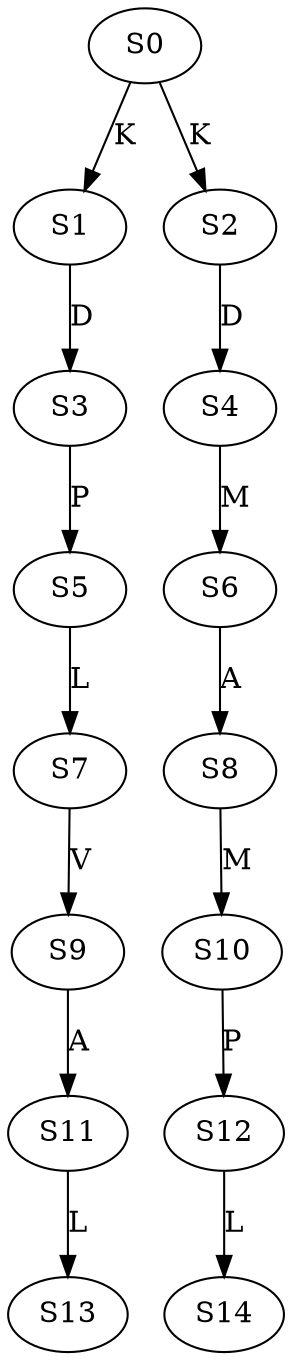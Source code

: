 strict digraph  {
	S0 -> S1 [ label = K ];
	S0 -> S2 [ label = K ];
	S1 -> S3 [ label = D ];
	S2 -> S4 [ label = D ];
	S3 -> S5 [ label = P ];
	S4 -> S6 [ label = M ];
	S5 -> S7 [ label = L ];
	S6 -> S8 [ label = A ];
	S7 -> S9 [ label = V ];
	S8 -> S10 [ label = M ];
	S9 -> S11 [ label = A ];
	S10 -> S12 [ label = P ];
	S11 -> S13 [ label = L ];
	S12 -> S14 [ label = L ];
}
